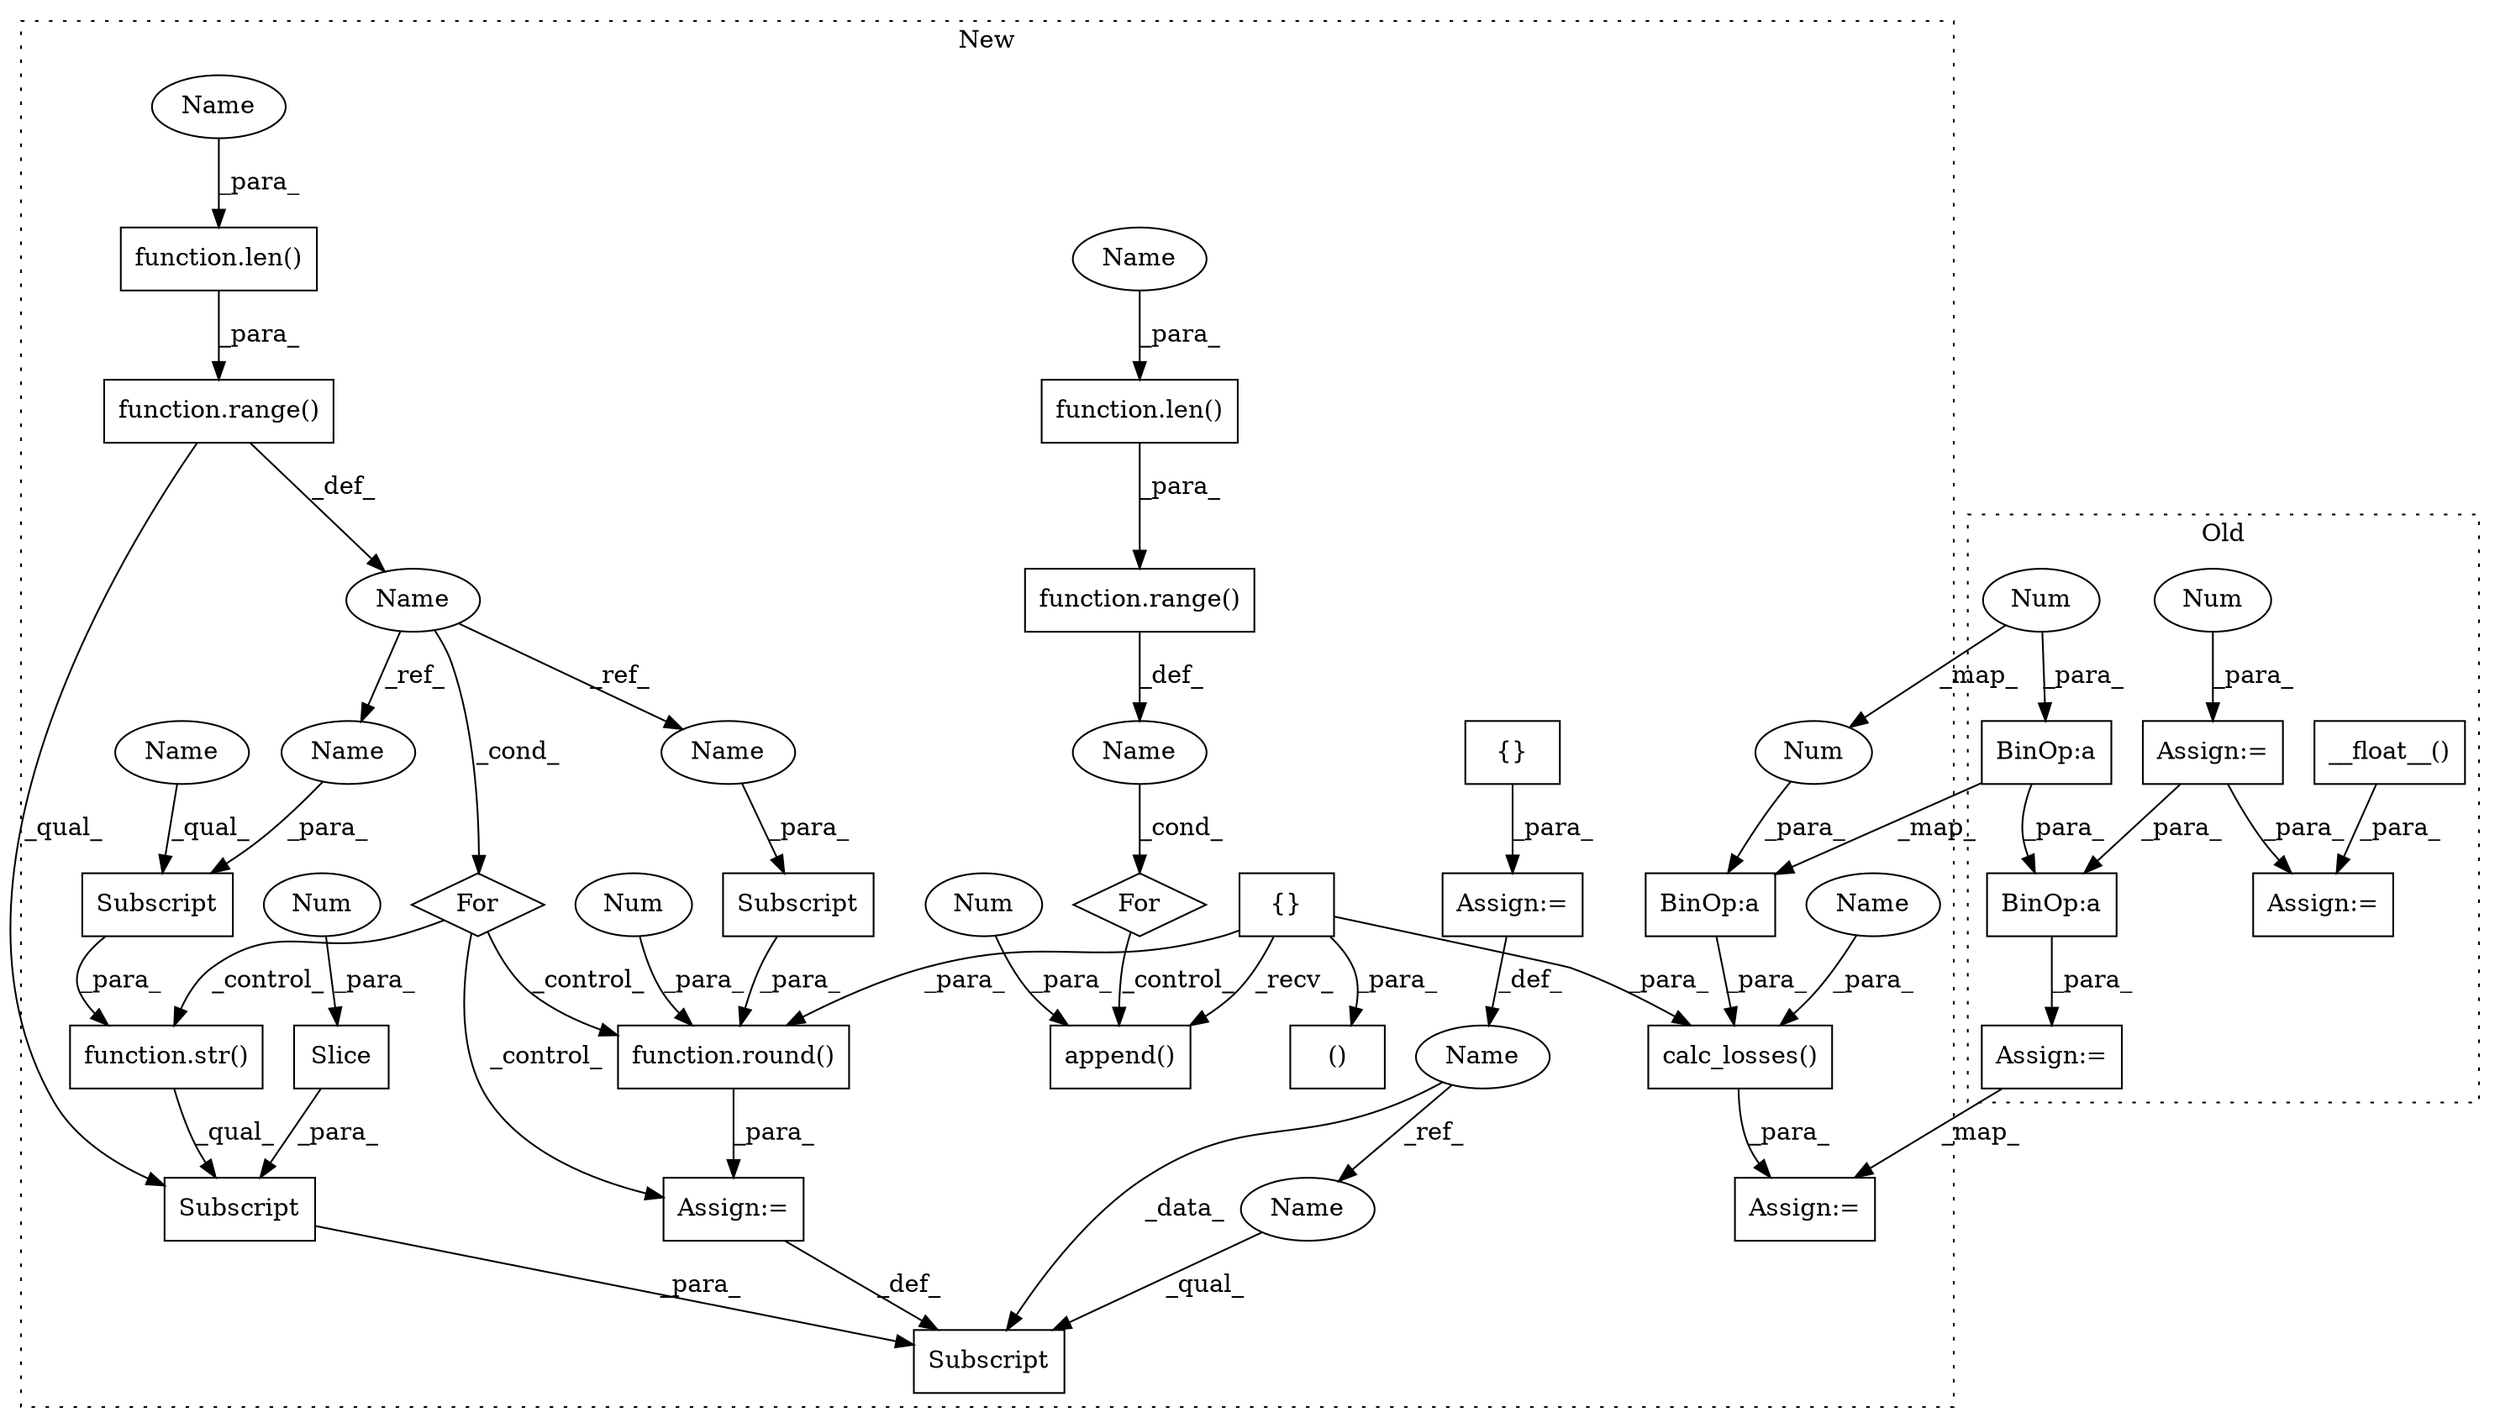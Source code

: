 digraph G {
subgraph cluster0 {
1 [label="__float__()" a="75" s="1741" l="16" shape="box"];
6 [label="Assign:=" a="68" s="1737" l="4" shape="box"];
28 [label="Assign:=" a="68" s="914" l="3" shape="box"];
29 [label="BinOp:a" a="82" s="1801" l="3" shape="box"];
30 [label="Num" a="76" s="917" l="1" shape="ellipse"];
31 [label="Assign:=" a="68" s="1784" l="3" shape="box"];
34 [label="BinOp:a" a="82" s="1808" l="3" shape="box"];
36 [label="Num" a="76" s="1811" l="1" shape="ellipse"];
label = "Old";
style="dotted";
}
subgraph cluster1 {
2 [label="function.str()" a="75" s="1636,1647" l="4,2" shape="box"];
3 [label="Name" a="87" s="1587" l="1" shape="ellipse"];
4 [label="Subscript" a="63" s="1640,0" l="7,0" shape="box"];
5 [label="function.round()" a="75" s="1659,1684" l="6,2" shape="box"];
7 [label="function.range()" a="75" s="1592,1607" l="6,1" shape="box"];
8 [label="function.len()" a="75" s="1598,1606" l="4,1" shape="box"];
9 [label="Num" a="76" s="1683" l="1" shape="ellipse"];
10 [label="function.len()" a="75" s="954,962" l="4,1" shape="box"];
11 [label="function.range()" a="75" s="948,963" l="6,1" shape="box"];
12 [label="Subscript" a="63" s="1630,0" l="25,0" shape="box"];
13 [label="Name" a="87" s="1557" l="4" shape="ellipse"];
14 [label="{}" a="95" s="1564,1565" l="2,1" shape="box"];
15 [label="Subscript" a="63" s="1635,0" l="19,0" shape="box"];
16 [label="{}" a="59" s="932,932" l="2,1" shape="box"];
17 [label="()" a="54" s="1311" l="6" shape="box"];
18 [label="Subscript" a="63" s="1665,0" l="16,0" shape="box"];
19 [label="calc_losses()" a="75" s="1320,1488" l="15,1" shape="box"];
20 [label="For" a="107" s="939,964" l="4,10" shape="diamond"];
21 [label="Slice" a="80" s="1650" l="3" shape="box"];
22 [label="For" a="107" s="1583,1608" l="4,22" shape="diamond"];
23 [label="Num" a="76" s="1651" l="2" shape="ellipse"];
24 [label="append()" a="75" s="974,996" l="21,1" shape="box"];
25 [label="Num" a="76" s="995" l="1" shape="ellipse"];
26 [label="Name" a="87" s="943" l="1" shape="ellipse"];
27 [label="Assign:=" a="68" s="1655" l="3" shape="box"];
32 [label="Assign:=" a="68" s="1311" l="9" shape="box"];
33 [label="BinOp:a" a="82" s="1484" l="3" shape="box"];
35 [label="Num" a="76" s="1487" l="1" shape="ellipse"];
37 [label="Assign:=" a="68" s="1561" l="3" shape="box"];
38 [label="Name" a="87" s="1640" l="4" shape="ellipse"];
39 [label="Name" a="87" s="1350" l="4" shape="ellipse"];
40 [label="Name" a="87" s="958" l="4" shape="ellipse"];
41 [label="Name" a="87" s="1602" l="4" shape="ellipse"];
42 [label="Name" a="87" s="1679" l="1" shape="ellipse"];
43 [label="Name" a="87" s="1645" l="1" shape="ellipse"];
44 [label="Name" a="87" s="1630" l="4" shape="ellipse"];
label = "New";
style="dotted";
}
1 -> 6 [label="_para_"];
2 -> 15 [label="_qual_"];
3 -> 43 [label="_ref_"];
3 -> 22 [label="_cond_"];
3 -> 42 [label="_ref_"];
4 -> 2 [label="_para_"];
5 -> 27 [label="_para_"];
7 -> 15 [label="_qual_"];
7 -> 3 [label="_def_"];
8 -> 7 [label="_para_"];
9 -> 5 [label="_para_"];
10 -> 11 [label="_para_"];
11 -> 26 [label="_def_"];
13 -> 44 [label="_ref_"];
13 -> 12 [label="_data_"];
14 -> 37 [label="_para_"];
15 -> 12 [label="_para_"];
16 -> 19 [label="_para_"];
16 -> 17 [label="_para_"];
16 -> 5 [label="_para_"];
16 -> 24 [label="_recv_"];
18 -> 5 [label="_para_"];
19 -> 32 [label="_para_"];
20 -> 24 [label="_control_"];
21 -> 15 [label="_para_"];
22 -> 5 [label="_control_"];
22 -> 2 [label="_control_"];
22 -> 27 [label="_control_"];
23 -> 21 [label="_para_"];
25 -> 24 [label="_para_"];
26 -> 20 [label="_cond_"];
27 -> 12 [label="_def_"];
28 -> 29 [label="_para_"];
28 -> 6 [label="_para_"];
29 -> 31 [label="_para_"];
30 -> 28 [label="_para_"];
31 -> 32 [label="_map_"];
33 -> 19 [label="_para_"];
34 -> 29 [label="_para_"];
34 -> 33 [label="_map_"];
35 -> 33 [label="_para_"];
36 -> 34 [label="_para_"];
36 -> 35 [label="_map_"];
37 -> 13 [label="_def_"];
38 -> 4 [label="_qual_"];
39 -> 19 [label="_para_"];
40 -> 10 [label="_para_"];
41 -> 8 [label="_para_"];
42 -> 18 [label="_para_"];
43 -> 4 [label="_para_"];
44 -> 12 [label="_qual_"];
}
